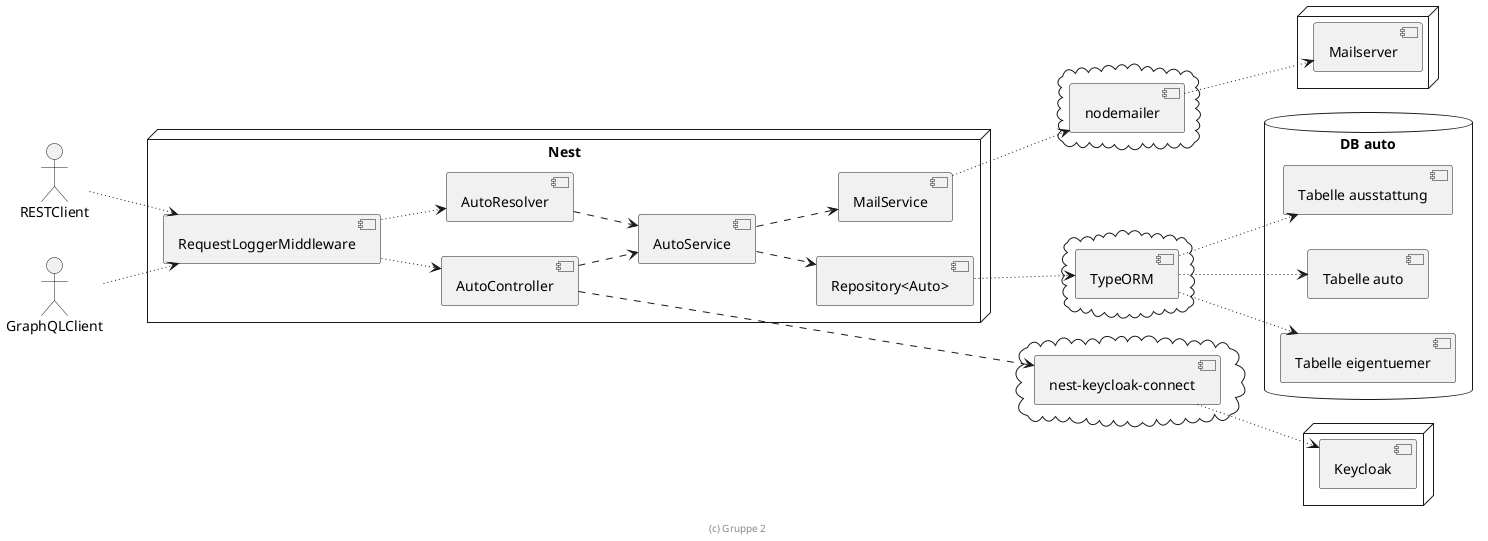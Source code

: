 @startuml Komponenten

left to right direction

actor RESTClient
actor GraphQLClient

node "Nest" {
  [RequestLoggerMiddleware]

  [AutoController]
  [AutoResolver]

  [AutoService]

  [Repository<Auto>]

  [MailService]
}

cloud {
    [TypeORM]
}

cloud {
    [nest-keycloak-connect]
}

cloud {
    [nodemailer]
}

database "DB auto" {
    [Tabelle auto]
    [Tabelle eigentuemer]
    [Tabelle ausstattung]
}

node {
    [Keycloak]
}

node {
    [Mailserver]
}

RESTClient ~~> [RequestLoggerMiddleware]
GraphQLClient ~~> [RequestLoggerMiddleware]

[RequestLoggerMiddleware] ~~> [AutoController]
[RequestLoggerMiddleware] ~~> [AutoResolver]

[AutoController] ..> [AutoService]
[AutoResolver] ..> [AutoService]
[AutoService] ..> [Repository<Auto>]

[Repository<Auto>] ~~> [TypeORM]
[TypeORM] ~~> [Tabelle auto]
[TypeORM] ~~> [Tabelle eigentuemer]
[TypeORM] ~~> [Tabelle ausstattung]

[AutoController] ..> [nest-keycloak-connect]
[nest-keycloak-connect] ~~> [Keycloak]

[AutoService] ..> [MailService]
[MailService] ~~> [nodemailer]
[nodemailer] ~~> [Mailserver]

[MailService] ~[hidden]~> [nest-keycloak-connect]

footer (c) Gruppe 2

@enduml